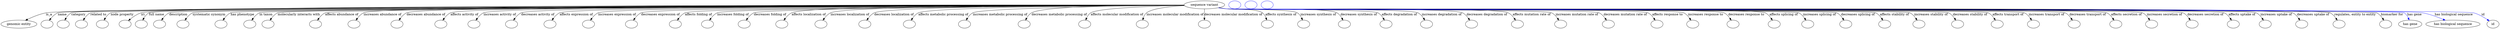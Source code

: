 digraph {
	graph [bb="0,0,8966.9,122"];
	node [label="\N"];
	"sequence variant"	 [height=0.5,
		label="sequence variant",
		pos="4355.9,104",
		width=1.9244];
	"genomic entity"	 [height=0.5,
		pos="62.909,18",
		width=1.7475];
	"sequence variant" -> "genomic entity"	 [label=is_a,
		lp="194.18,61",
		pos="e,92.309,34.104 4286.2,103.77 3749.3,101.97 287.11,89.51 182.36,68 154.1,62.197 124.16,49.649 101.32,38.576"];
	name	 [color=black,
		height=0.5,
		label="",
		pos="170.91,18",
		width=0.75];
	"sequence variant" -> name	 [color=black,
		label=name,
		lp="248.07,61",
		pos="e,184.8,33.992 4286.5,103.71 3750.1,101.41 282.32,85.867 232.59,68 217.35,62.524 203.11,51.543 192.16,41.264",
		style=solid];
	category	 [color=black,
		height=0.5,
		label="",
		pos="242.91,18",
		width=0.75];
	"sequence variant" -> category	 [color=black,
		label=category,
		lp="309.01,61",
		pos="e,252.06,35.324 4286.5,103.78 3753.8,102.08 331.86,90.286 284.72,68 273.75,62.816 264.64,53.208 257.75,43.789",
		style=solid];
	"related to"	 [color=black,
		height=0.5,
		label="",
		pos="314.91,18",
		width=0.75];
	"sequence variant" -> "related to"	 [color=black,
		label="related to",
		lp="380.14,61",
		pos="e,323.01,35.285 4286.4,103.79 3758.6,102.15 399.3,90.815 353.44,68 343.03,62.821 334.63,53.348 328.36,44.028",
		style=solid];
	"node property"	 [color=black,
		height=0.5,
		label="",
		pos="387.91,18",
		width=0.75];
	"sequence variant" -> "node property"	 [color=black,
		label="node property",
		lp="465.98,61",
		pos="e,396.12,35.289 4286.5,103.78 3764.3,102.05 471.8,90.29 426.77,68 416.31,62.826 407.85,53.352 401.52,44.032",
		style=solid];
	iri	 [color=black,
		height=0.5,
		label="",
		pos="459.91,18",
		width=0.75];
	"sequence variant" -> iri	 [color=black,
		label=iri,
		lp="545.13,61",
		pos="e,476.31,32.356 4286.6,103.87 3777.3,102.89 631.9,95.69 538.47,68 518.64,62.125 499.02,49.64 484.34,38.616",
		style=solid];
	"full name"	 [color=black,
		height=0.5,
		label="",
		pos="531.91,18",
		width=0.75];
	"sequence variant" -> "full name"	 [color=black,
		label="full name",
		lp="598.54,61",
		pos="e,540.4,35.298 4286.6,103.75 3776,101.84 615.06,89.205 571.65,68 560.97,62.784 552.27,53.17 545.76,43.756",
		style=solid];
	description	 [color=black,
		height=0.5,
		label="",
		pos="603.91,18",
		width=0.75];
	"sequence variant" -> description	 [color=black,
		label=description,
		lp="678.01,61",
		pos="e,613.37,35.331 4286.4,103.72 3781,101.62 689.58,87.991 646.7,68 635.6,62.824 626.3,53.217 619.23,43.797",
		style=solid];
	"systematic synonym"	 [color=black,
		height=0.5,
		label="",
		pos="685.91,18",
		width=0.75];
	"sequence variant" -> "systematic synonym"	 [color=black,
		label="systematic synonym",
		lp="789.88,61",
		pos="e,696.07,34.866 4286.4,103.69 3787.9,101.39 774.17,86.747 731.97,68 720.13,62.736 709.97,52.786 702.23,43.14",
		style=solid];
	"has phenotype"	 [color=black,
		height=0.5,
		label="",
		pos="822.91,18",
		width=0.75];
	"sequence variant" -> "has phenotype"	 [color=black,
		label="has phenotype",
		lp="909.15,61",
		pos="e,832.9,34.859 4286.3,103.66 3798.4,101.24 908.9,86.136 868.43,68 856.66,62.728 846.61,52.776 838.98,43.131",
		style=solid];
	"in taxon"	 [color=black,
		height=0.5,
		label="",
		pos="923.91,18",
		width=0.75];
	"sequence variant" -> "in taxon"	 [color=black,
		label="in taxon",
		lp="995.66,61",
		pos="e,934.81,34.884 4286.5,103.63 3807.6,101 1011.9,84.954 972.42,68 960.09,62.706 949.33,52.611 941.11,42.87",
		style=solid];
	"molecularly interacts with"	 [color=black,
		height=0.5,
		label="",
		pos="995.91,18",
		width=0.75];
	"sequence variant" -> "molecularly interacts with"	 [color=black,
		label="molecularly interacts with",
		lp="1113,61",
		pos="e,1005.7,35.336 4286.4,103.63 3812.6,101.08 1078,85.574 1039.7,68 1028.4,62.778 1018.8,53.029 1011.5,43.516",
		style=solid];
	"affects abundance of"	 [color=black,
		height=0.5,
		label="",
		pos="1162.9,18",
		width=0.75];
	"sequence variant" -> "affects abundance of"	 [color=black,
		label="affects abundance of",
		lp="1267.7,61",
		pos="e,1173.2,34.862 4286.4,103.96 3830.3,103.61 1282.1,100.23 1209.3,68 1197.4,62.731 1187.2,52.781 1179.4,43.135",
		style=solid];
	"increases abundance of"	 [color=black,
		height=0.5,
		label="",
		pos="1301.9,18",
		width=0.75];
	"sequence variant" -> "increases abundance of"	 [color=black,
		label="increases abundance of",
		lp="1413.8,61",
		pos="e,1312.1,34.858 4286.3,103.93 3841.8,103.36 1417.4,98.842 1348.1,68 1336.2,62.726 1326,52.774 1318.3,43.129",
		style=solid];
	"decreases abundance of"	 [color=black,
		height=0.5,
		label="",
		pos="1454.9,18",
		width=0.75];
	"sequence variant" -> "decreases abundance of"	 [color=black,
		label="decreases abundance of",
		lp="1567,61",
		pos="e,1465,34.852 4286.4,103.88 3855.5,103.06 1566.3,97.334 1500.8,68 1489,62.718 1478.8,52.765 1471.1,43.122",
		style=solid];
	"affects activity of"	 [color=black,
		height=0.5,
		label="",
		pos="1609.9,18",
		width=0.75];
	"sequence variant" -> "affects activity of"	 [color=black,
		label="affects activity of",
		lp="1705.8,61",
		pos="e,1620.1,34.853 4286.5,103.83 3869.9,102.7 1718.1,95.531 1656.2,68 1644.3,62.719 1634.1,52.766 1626.3,43.123",
		style=solid];
	"increases activity of"	 [color=black,
		height=0.5,
		label="",
		pos="1730.9,18",
		width=0.75];
	"sequence variant" -> "increases activity of"	 [color=black,
		label="increases activity of",
		lp="1833.9,61",
		pos="e,1741.1,34.848 4286.3,103.78 3880.6,102.43 1835.9,94.325 1777,68 1765.1,62.712 1755,52.759 1747.2,43.116",
		style=solid];
	"decreases activity of"	 [color=black,
		height=0.5,
		label="",
		pos="1865.9,18",
		width=0.75];
	"sequence variant" -> "decreases activity of"	 [color=black,
		label="decreases activity of",
		lp="1969,61",
		pos="e,1876,34.841 4286.5,103.73 3893.8,102.13 1967.2,92.996 1911.6,68 1899.8,62.704 1889.8,52.749 1882.1,43.108",
		style=solid];
	"affects expression of"	 [color=black,
		height=0.5,
		label="",
		pos="2002.9,18",
		width=0.75];
	"sequence variant" -> "affects expression of"	 [color=black,
		label="affects expression of",
		lp="2107.7,61",
		pos="e,2013.2,34.843 4286.4,103.66 3907,101.73 2101.7,91.335 2049.3,68 2037.4,62.706 2027.2,52.752 2019.4,43.111",
		style=solid];
	"increases expression of"	 [color=black,
		height=0.5,
		label="",
		pos="2141.9,18",
		width=0.75];
	"sequence variant" -> "increases expression of"	 [color=black,
		label="increases expression of",
		lp="2253.8,61",
		pos="e,2152.1,34.836 4286.4,103.59 3921.1,101.37 2237.1,89.937 2188.1,68 2176.2,62.698 2166,52.742 2158.3,43.102",
		style=solid];
	"decreases expression of"	 [color=black,
		height=0.5,
		label="",
		pos="2294.9,18",
		width=0.75];
	"sequence variant" -> "decreases expression of"	 [color=black,
		label="decreases expression of",
		lp="2407,61",
		pos="e,2305,34.828 4286.5,103.51 3937.2,100.94 2386,88.406 2340.7,68 2329,62.687 2318.8,52.73 2311.1,43.091",
		style=solid];
	"affects folding of"	 [color=black,
		height=0.5,
		label="",
		pos="2449.9,18",
		width=0.75];
	"sequence variant" -> "affects folding of"	 [color=black,
		label="affects folding of",
		lp="2544,61",
		pos="e,2460,34.821 4286.4,103.4 3953.7,100.44 2537.3,86.763 2495.7,68 2484,62.678 2473.8,52.72 2466.1,43.083",
		style=solid];
	"increases folding of"	 [color=black,
		height=0.5,
		label="",
		pos="2568.9,18",
		width=0.75];
	"sequence variant" -> "increases folding of"	 [color=black,
		label="increases folding of",
		lp="2670.1,61",
		pos="e,2578.9,34.813 4286.7,103.31 3967.6,100.05 2653.2,85.565 2614.5,68 2602.8,62.668 2592.7,52.708 2585,43.073",
		style=solid];
	"decreases folding of"	 [color=black,
		height=0.5,
		label="",
		pos="2701.9,18",
		width=0.75];
	"sequence variant" -> "decreases folding of"	 [color=black,
		label="decreases folding of",
		lp="2804.3,61",
		pos="e,2711.8,34.803 4286.7,103.19 3983.1,99.567 2782.7,84.226 2747.2,68 2735.5,62.654 2725.5,52.692 2717.9,43.059",
		style=solid];
	"affects localization of"	 [color=black,
		height=0.5,
		label="",
		pos="2837.9,18",
		width=0.75];
	"sequence variant" -> "affects localization of"	 [color=black,
		label="affects localization of",
		lp="2942.4,61",
		pos="e,2847.8,35.276 4286.3,103.85 4002.7,103.03 2946.1,97.99 2881.9,68 2870.5,62.703 2860.9,52.942 2853.6,43.44",
		style=solid];
	"increases localization of"	 [color=black,
		height=0.5,
		label="",
		pos="2981.9,18",
		width=0.75];
	"sequence variant" -> "increases localization of"	 [color=black,
		label="increases localization of",
		lp="3093.5,61",
		pos="e,2991.7,35.262 4286.4,103.66 4021,102.17 3083,94.994 3025.6,68 3014.3,62.685 3004.8,52.921 2997.5,43.423",
		style=solid];
	"decreases localization of"	 [color=black,
		height=0.5,
		label="",
		pos="3139.9,18",
		width=0.75];
	"sequence variant" -> "decreases localization of"	 [color=black,
		label="decreases localization of",
		lp="3252.7,61",
		pos="e,3149.6,35.243 4286.5,103.4 4042,101.1 3233.2,91.709 3183.3,68 3172.2,62.715 3162.8,53.09 3155.6,43.686",
		style=solid];
	"affects metabolic processing of"	 [color=black,
		height=0.5,
		label="",
		pos="3300.9,18",
		width=0.75];
	"sequence variant" -> "affects metabolic processing of"	 [color=black,
		label="affects metabolic processing of",
		lp="3430.1,61",
		pos="e,3310.1,35.206 4286.4,103.08 4064.6,99.954 3384.9,88.717 3342.6,68 3331.7,62.669 3322.7,53.037 3315.8,43.64",
		style=solid];
	"increases metabolic processing of"	 [color=black,
		height=0.5,
		label="",
		pos="3497.9,18",
		width=0.75];
	"sequence variant" -> "increases metabolic processing of"	 [color=black,
		label="increases metabolic processing of",
		lp="3633.2,61",
		pos="e,3506.7,35.157 4286.7,102.5 4095.4,98.133 3571.5,84.718 3538.4,68 3527.7,62.609 3518.9,52.967 3512.2,43.578",
		style=solid];
	"decreases metabolic processing of"	 [color=black,
		height=0.5,
		label="",
		pos="3709.9,18",
		width=0.75];
	"sequence variant" -> "decreases metabolic processing of"	 [color=black,
		label="decreases metabolic processing of",
		lp="3841.3,61",
		pos="e,3717.3,35.532 4286.5,103.28 4136.5,101.25 3791.3,93.8 3745,68 3735.5,62.653 3727.9,53.457 3722.2,44.398",
		style=solid];
	"affects molecular modification of"	 [color=black,
		height=0.5,
		label="",
		pos="3923.9,18",
		width=0.75];
	"sequence variant" -> "affects molecular modification of"	 [color=black,
		label="affects molecular modification of",
		lp="4045.9,61",
		pos="e,3929.1,35.812 4287.1,101.35 4179.1,96.673 3979.4,85.739 3951.9,68 3943.6,62.6 3937.5,53.803 3933.2,45.082",
		style=solid];
	"increases molecular modification of"	 [color=black,
		height=0.5,
		label="",
		pos="4132.9,18",
		width=0.75];
	"sequence variant" -> "increases molecular modification of"	 [color=black,
		label="increases molecular modification of",
		lp="4252,61",
		pos="e,4135.2,36.325 4289,99.32 4237.7,94.454 4172.3,85.075 4151.7,68 4145,62.441 4140.7,54.239 4137.9,46.078",
		style=solid];
	"decreases molecular modification of"	 [color=black,
		height=0.5,
		label="",
		pos="4355.9,18",
		width=0.75];
	"sequence variant" -> "decreases molecular modification of"	 [color=black,
		label="decreases molecular modification of",
		lp="4457.2,61",
		pos="e,4355.9,36.212 4355.9,85.762 4355.9,74.36 4355.9,59.434 4355.9,46.494",
		style=solid];
	"affects synthesis of"	 [color=black,
		height=0.5,
		label="",
		pos="4581.9,18",
		width=0.75];
	"sequence variant" -> "affects synthesis of"	 [color=black,
		label="affects synthesis of",
		lp="4625.4,61",
		pos="e,4578.6,36.01 4406.5,91.657 4415.6,89.631 4425,87.656 4433.9,86 4461.7,80.815 4537.4,85.097 4559.9,68 4567.2,62.479 4572.1,54.035 \
4575.4,45.649",
		style=solid];
	"increases synthesis of"	 [color=black,
		height=0.5,
		label="",
		pos="4711.9,18",
		width=0.75];
	"sequence variant" -> "increases synthesis of"	 [color=black,
		label="increases synthesis of",
		lp="4757.6,61",
		pos="e,4706.4,35.891 4405.6,91.321 4415,89.28 4424.7,87.387 4433.9,86 4488.8,77.738 4635.9,97.407 4682.9,68 4691.4,62.687 4697.7,53.91 \
4702.2,45.179",
		style=solid];
	"decreases synthesis of"	 [color=black,
		height=0.5,
		label="",
		pos="4855.9,18",
		width=0.75];
	"sequence variant" -> "decreases synthesis of"	 [color=black,
		label="decreases synthesis of",
		lp="4899.7,61",
		pos="e,4849,35.569 4405.2,91.217 4414.7,89.16 4424.5,87.287 4433.9,86 4476.7,80.124 4784.2,89.068 4821.9,68 4831.4,62.696 4838.8,53.508 \
4844.2,44.444",
		style=solid];
	"affects degradation of"	 [color=black,
		height=0.5,
		label="",
		pos="5002.9,18",
		width=0.75];
	"sequence variant" -> "affects degradation of"	 [color=black,
		label="affects degradation of",
		lp="5043.8,61",
		pos="e,4995,35.658 4404.7,91.213 4414.4,89.128 4424.4,87.246 4433.9,86 4492.6,78.315 4913.6,95.51 4965.9,68 4975.9,62.747 4983.9,53.442 \
4989.9,44.272",
		style=solid];
	"increases degradation of"	 [color=black,
		height=0.5,
		label="",
		pos="5147.9,18",
		width=0.75];
	"sequence variant" -> "increases degradation of"	 [color=black,
		label="increases degradation of",
		lp="5194.9,61",
		pos="e,5139.6,35.216 4404.7,91.158 4414.3,89.078 4424.4,87.212 4433.9,86 4471.1,81.259 5075.4,84.906 5108.9,68 5119.3,62.736 5127.8,53.248 \
5134.2,43.941",
		style=solid];
	"decreases degradation of"	 [color=black,
		height=0.5,
		label="",
		pos="5306.9,18",
		width=0.75];
	"sequence variant" -> "decreases degradation of"	 [color=black,
		label="decreases degradation of",
		lp="5354.1,61",
		pos="e,5298.3,35.249 4404.7,91.12 4414.3,89.043 4424.4,87.188 4433.9,86 4479.8,80.266 5225.4,88.501 5266.9,68 5277.6,62.723 5286.3,53.099 \
5292.9,43.694",
		style=solid];
	"affects mutation rate of"	 [color=black,
		height=0.5,
		label="",
		pos="5467.9,18",
		width=0.75];
	"sequence variant" -> "affects mutation rate of"	 [color=black,
		label="affects mutation rate of",
		lp="5509.9,61",
		pos="e,5459,35.275 4404.7,91.093 4414.3,89.019 4424.4,87.171 4433.9,86 4488.7,79.26 5377.3,92.052 5426.9,68 5437.7,62.755 5446.7,53.136 \
5453.4,43.727",
		style=solid];
	"increases mutation rate of"	 [color=black,
		height=0.5,
		label="",
		pos="5620.9,18",
		width=0.75];
	"sequence variant" -> "increases mutation rate of"	 [color=black,
		label="increases mutation rate of",
		lp="5670,61",
		pos="e,5611.7,35.296 4404.7,91.075 4414.3,89.002 4424.4,87.16 4433.9,86 4497.1,78.305 5521.5,95.324 5578.9,68 5589.9,62.781 5599,53.167 \
5606,43.753",
		style=solid];
	"decreases mutation rate of"	 [color=black,
		height=0.5,
		label="",
		pos="5787.9,18",
		width=0.75];
	"sequence variant" -> "decreases mutation rate of"	 [color=black,
		label="decreases mutation rate of",
		lp="5838.2,61",
		pos="e,5778.7,35.305 4404.7,91.06 4414.3,88.988 4424.4,87.15 4433.9,86 4506.3,77.255 5680,99.242 5745.9,68 5756.9,62.792 5766,53.18 5773,\
43.764",
		style=solid];
	"affects response to"	 [color=black,
		height=0.5,
		label="",
		pos="5957.9,18",
		width=0.75];
	"sequence variant" -> "affects response to"	 [color=black,
		label="affects response to",
		lp="5986.9,61",
		pos="e,5948.7,35.312 4404.7,91.048 4414.3,88.977 4424.4,87.143 4433.9,86 4474.8,81.093 5878.7,85.616 5915.9,68 5926.9,62.801 5936,53.19 \
5943,43.773",
		style=solid];
	"increases response to"	 [color=black,
		height=0.5,
		label="",
		pos="6084.9,18",
		width=0.75];
	"sequence variant" -> "increases response to"	 [color=black,
		label="increases response to",
		lp="6121,61",
		pos="e,6075.7,35.316 4404.7,91.04 4414.3,88.971 4424.4,87.138 4433.9,86 4478.3,80.694 6002.5,87.105 6042.9,68 6053.9,62.806 6063,53.196 \
6070,43.778",
		style=solid];
	"decreases response to"	 [color=black,
		height=0.5,
		label="",
		pos="6225.9,18",
		width=0.75];
	"sequence variant" -> "decreases response to"	 [color=black,
		label="decreases response to",
		lp="6263.2,61",
		pos="e,6216.7,35.32 4404.7,91.033 4414.3,88.964 4424.4,87.134 4433.9,86 4482.2,80.251 6140,88.76 6183.9,68 6194.9,62.811 6204,53.202 \
6211,43.783",
		style=solid];
	"affects splicing of"	 [color=black,
		height=0.5,
		label="",
		pos="6369.9,18",
		width=0.75];
	"sequence variant" -> "affects splicing of"	 [color=black,
		label="affects splicing of",
		lp="6396.9,61",
		pos="e,6360.7,35.323 4404.3,91.118 4414,89.012 4424.2,87.147 4433.9,86 4486.2,79.798 6280.3,90.449 6327.9,68 6338.9,62.815 6348,53.207 \
6355,43.788",
		style=solid];
	"increases splicing of"	 [color=black,
		height=0.5,
		label="",
		pos="6492.9,18",
		width=0.75];
	"sequence variant" -> "increases splicing of"	 [color=black,
		label="increases splicing of",
		lp="6527.1,61",
		pos="e,6483.7,35.326 4404.3,91.113 4414,89.008 4424.2,87.144 4433.9,86 4489.5,79.412 6400.2,91.892 6450.9,68 6461.9,62.818 6471.1,53.21 \
6478,43.791",
		style=solid];
	"decreases splicing of"	 [color=black,
		height=0.5,
		label="",
		pos="6629.9,18",
		width=0.75];
	"sequence variant" -> "decreases splicing of"	 [color=black,
		label="decreases splicing of",
		lp="6665.2,61",
		pos="e,6620.7,35.328 4404.3,91.109 4414,89.004 4424.2,87.141 4433.9,86 4493.3,78.981 6533.8,93.5 6587.9,68 6598.9,62.821 6608.1,53.214 \
6615,43.794",
		style=solid];
	"affects stability of"	 [color=black,
		height=0.5,
		label="",
		pos="6769.9,18",
		width=0.75];
	"sequence variant" -> "affects stability of"	 [color=black,
		label="affects stability of",
		lp="6797.3,61",
		pos="e,6760.7,35.331 4404.3,91.105 4414,89.001 4424.2,87.139 4433.9,86 4497.2,78.541 6670.3,95.142 6727.9,68 6738.9,62.824 6748.1,53.217 \
6755,43.797",
		style=solid];
	"increases stability of"	 [color=black,
		height=0.5,
		label="",
		pos="6893.9,18",
		width=0.75];
	"sequence variant" -> "increases stability of"	 [color=black,
		label="increases stability of",
		lp="6928.4,61",
		pos="e,6884.7,35.332 4404.3,91.102 4414,88.998 4424.2,87.137 4433.9,86 4500.6,78.151 6791.1,96.597 6851.9,68 6862.9,62.826 6872.1,53.22 \
6879,43.799",
		style=solid];
	"decreases stability of"	 [color=black,
		height=0.5,
		label="",
		pos="7031.9,18",
		width=0.75];
	"sequence variant" -> "decreases stability of"	 [color=black,
		label="decreases stability of",
		lp="7067.6,61",
		pos="e,7022.7,35.334 4404.3,91.099 4414,88.995 4424.2,87.135 4433.9,86 4504.4,77.717 6925.7,98.216 6989.9,68 7000.9,62.829 7010.1,53.222 \
7017,43.801",
		style=solid];
	"affects transport of"	 [color=black,
		height=0.5,
		label="",
		pos="7171.9,18",
		width=0.75];
	"sequence variant" -> "affects transport of"	 [color=black,
		label="affects transport of",
		lp="7201.7,61",
		pos="e,7162.7,35.336 4404.3,91.096 4414,88.992 4424.2,87.133 4433.9,86 4508.3,77.277 7062.1,99.859 7129.9,68 7140.9,62.831 7150.1,53.225 \
7157,43.803",
		style=solid];
	"increases transport of"	 [color=black,
		height=0.5,
		label="",
		pos="7299.9,18",
		width=0.75];
	"sequence variant" -> "increases transport of"	 [color=black,
		label="increases transport of",
		lp="7336.8,61",
		pos="e,7290.7,35.337 4404.3,91.094 4414,88.99 4424.2,87.132 4433.9,86 4472.9,81.437 7222.4,84.68 7257.9,68 7268.9,62.832 7278.1,53.227 \
7285,43.805",
		style=solid];
	"decreases transport of"	 [color=black,
		height=0.5,
		label="",
		pos="7442.9,18",
		width=0.75];
	"sequence variant" -> "decreases transport of"	 [color=black,
		label="decreases transport of",
		lp="7480.9,61",
		pos="e,7433.7,35.339 4404.3,91.091 4414,88.988 4424.2,87.13 4433.9,86 4474.8,81.213 7363.6,85.519 7400.9,68 7411.9,62.834 7421.1,53.229 \
7428,43.807",
		style=solid];
	"affects secretion of"	 [color=black,
		height=0.5,
		label="",
		pos="7587.9,18",
		width=0.75];
	"sequence variant" -> "affects secretion of"	 [color=black,
		label="affects secretion of",
		lp="7618,61",
		pos="e,7578.7,35.34 4404.3,91.089 4414,88.986 4424.2,87.129 4433.9,86 4476.8,80.985 7506.8,86.37 7545.9,68 7556.9,62.836 7566.1,53.23 \
7573,43.808",
		style=solid];
	"increases secretion of"	 [color=black,
		height=0.5,
		label="",
		pos="7716.9,18",
		width=0.75];
	"sequence variant" -> "increases secretion of"	 [color=black,
		label="increases secretion of",
		lp="7754.2,61",
		pos="e,7707.7,35.341 4404.3,91.087 4414,88.984 4424.2,87.128 4433.9,86 4478.6,80.782 7634.2,87.126 7674.9,68 7685.9,62.837 7695.1,53.232 \
7702,43.81",
		style=solid];
	"decreases secretion of"	 [color=black,
		height=0.5,
		label="",
		pos="7859.9,18",
		width=0.75];
	"sequence variant" -> "decreases secretion of"	 [color=black,
		label="decreases secretion of",
		lp="7898.3,61",
		pos="e,7850.7,35.342 4404.3,91.086 4414,88.983 4424.2,87.127 4433.9,86 4480.6,80.557 7775.4,87.965 7817.9,68 7828.9,62.838 7838.1,53.233 \
7845,43.811",
		style=solid];
	"affects uptake of"	 [color=black,
		height=0.5,
		label="",
		pos="8005.9,18",
		width=0.75];
	"sequence variant" -> "affects uptake of"	 [color=black,
		label="affects uptake of",
		lp="8029.4,61",
		pos="e,7996.7,35.343 4404.3,91.084 4414,88.981 4424.2,87.125 4433.9,86 4482.6,80.328 7919.5,88.822 7963.9,68 7974.9,62.839 7984.1,53.235 \
7991,43.812",
		style=solid];
	"increases uptake of"	 [color=black,
		height=0.5,
		label="",
		pos="8121.9,18",
		width=0.75];
	"sequence variant" -> "increases uptake of"	 [color=black,
		label="increases uptake of",
		lp="8152.6,61",
		pos="e,8112.7,35.344 4404.3,91.083 4414,88.98 4424.2,87.125 4433.9,86 4484.2,80.146 8034.1,89.502 8079.9,68 8090.9,62.84 8100.1,53.236 \
8107,43.813",
		style=solid];
	"decreases uptake of"	 [color=black,
		height=0.5,
		label="",
		pos="8251.9,18",
		width=0.75];
	"sequence variant" -> "decreases uptake of"	 [color=black,
		label="decreases uptake of",
		lp="8283.7,61",
		pos="e,8242.7,35.344 4404.3,91.081 4414,88.979 4424.2,87.124 4433.9,86 4486,79.941 8162.4,90.265 8209.9,68 8220.9,62.841 8230.1,53.237 \
8237,43.814",
		style=solid];
	"regulates, entity to entity"	 [color=black,
		height=0.5,
		label="",
		pos="8384.9,18",
		width=0.75];
	"sequence variant" -> "regulates, entity to entity"	 [color=black,
		label="regulates, entity to entity",
		lp="8431.5,61",
		pos="e,8375.7,35.345 4404.3,91.08 4414,88.978 4424.2,87.123 4433.9,86 4487.8,79.732 8293.7,91.045 8342.9,68 8353.9,62.842 8363.1,53.238 \
8370,43.815",
		style=solid];
	"biomarker for"	 [color=black,
		height=0.5,
		label="",
		pos="8546.9,18",
		width=0.75];
	"sequence variant" -> "biomarker for"	 [color=black,
		label="biomarker for",
		lp="8562.6,61",
		pos="e,8537.7,35.346 4404.3,91.079 4414,88.977 4424.2,87.122 4433.9,86 4490.1,79.478 8453.7,91.995 8504.9,68 8515.9,62.843 8525.1,53.239 \
8532,43.816",
		style=solid];
	"has gene"	 [height=0.5,
		pos="8639.9,18",
		width=1.1333];
	"sequence variant" -> "has gene"	 [color=blue,
		label="has gene",
		lp="8646.2,61",
		pos="e,8632.7,35.754 4404.3,91.078 4414,88.976 4424.2,87.122 4433.9,86 4491.5,79.321 8553.6,94.864 8604.9,68 8614.6,62.914 8622.2,53.768 \
8627.8,44.676",
		style=solid];
	"has biological sequence"	 [height=0.5,
		pos="8792.9,18",
		width=2.6136];
	"sequence variant" -> "has biological sequence"	 [color=blue,
		label="has biological sequence",
		lp="8785.4,61",
		pos="e,8762,35.134 4404.3,91.077 4414,88.975 4424.2,87.121 4433.9,86 4550.9,72.421 8559.5,91.695 8674.9,68 8702,62.44 8730.6,50.498 8752.8,\
39.68",
		style=solid];
	id	 [height=0.5,
		pos="8939.9,18",
		width=0.75];
	"sequence variant" -> id	 [color=blue,
		label=id,
		lp="8892.4,61",
		pos="e,8922.5,32.162 4404.3,91.076 4414,88.974 4424.2,87.12 4433.9,86 4555.9,71.852 8737.5,100.82 8855.9,68 8877.2,62.108 8898.5,49.315 \
8914.3,38.146",
		style=solid];
	"sequence variant has gene"	 [color=blue,
		height=0.5,
		label="",
		pos="4469.9,104",
		width=0.75];
	"sequence variant has biological sequence"	 [color=blue,
		height=0.5,
		label="",
		pos="4541.9,104",
		width=0.75];
	"sequence variant id"	 [color=blue,
		height=0.5,
		label="",
		pos="4613.9,104",
		width=0.75];
}
